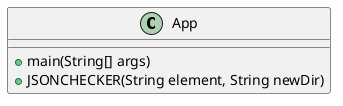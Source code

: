 /*
 *  UCF COP3330 Fall 2021 Assignment 3 Solution
 *  Copyright 2021 Yohan Hmaiti
 */

@startuml
class App{

    + main(String[] args)
    + JSONCHECKER(String element, String newDir)

}
@enduml